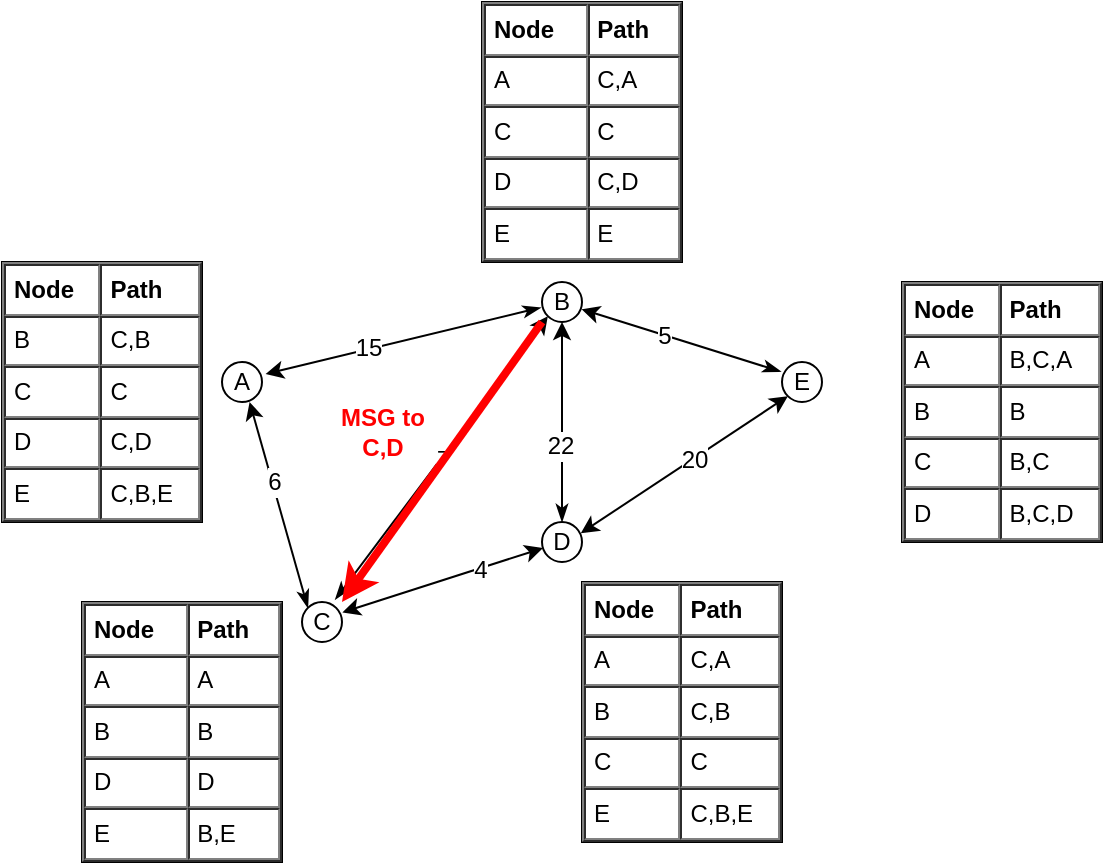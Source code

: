 <mxfile version="12.9.11" type="github">
  <diagram id="sx22odsF3yvGZIQwLneW" name="Page-1">
    <mxGraphModel dx="1422" dy="769" grid="1" gridSize="10" guides="1" tooltips="1" connect="1" arrows="1" fold="1" page="1" pageScale="1" pageWidth="827" pageHeight="1169" math="0" shadow="0">
      <root>
        <mxCell id="0" />
        <mxCell id="1" parent="0" />
        <mxCell id="Yn7ocNPaMwcuOcVTkm1H-1" value="&lt;div&gt;A&lt;/div&gt;" style="ellipse;whiteSpace=wrap;html=1;" parent="1" vertex="1">
          <mxGeometry x="150" y="230" width="20" height="20" as="geometry" />
        </mxCell>
        <mxCell id="Yn7ocNPaMwcuOcVTkm1H-2" value="E" style="ellipse;whiteSpace=wrap;html=1;" parent="1" vertex="1">
          <mxGeometry x="430" y="230" width="20" height="20" as="geometry" />
        </mxCell>
        <mxCell id="Yn7ocNPaMwcuOcVTkm1H-3" value="D" style="ellipse;whiteSpace=wrap;html=1;" parent="1" vertex="1">
          <mxGeometry x="310" y="310" width="20" height="20" as="geometry" />
        </mxCell>
        <mxCell id="Yn7ocNPaMwcuOcVTkm1H-4" value="C" style="ellipse;whiteSpace=wrap;html=1;" parent="1" vertex="1">
          <mxGeometry x="190" y="350" width="20" height="20" as="geometry" />
        </mxCell>
        <mxCell id="Yn7ocNPaMwcuOcVTkm1H-5" value="B" style="ellipse;whiteSpace=wrap;html=1;" parent="1" vertex="1">
          <mxGeometry x="310" y="190" width="20" height="20" as="geometry" />
        </mxCell>
        <mxCell id="Yn7ocNPaMwcuOcVTkm1H-6" value="" style="endArrow=classic;html=1;exitX=0.5;exitY=0;exitDx=0;exitDy=0;entryX=0.5;entryY=1;entryDx=0;entryDy=0;startArrow=classicThin;startFill=1;" parent="1" source="Yn7ocNPaMwcuOcVTkm1H-3" target="Yn7ocNPaMwcuOcVTkm1H-5" edge="1">
          <mxGeometry width="50" height="50" relative="1" as="geometry">
            <mxPoint x="330" y="330" as="sourcePoint" />
            <mxPoint x="380" y="280" as="targetPoint" />
          </mxGeometry>
        </mxCell>
        <mxCell id="Yn7ocNPaMwcuOcVTkm1H-7" value="22" style="text;html=1;align=center;verticalAlign=middle;resizable=0;points=[];labelBackgroundColor=#ffffff;" parent="Yn7ocNPaMwcuOcVTkm1H-6" vertex="1" connectable="0">
          <mxGeometry x="-0.242" y="1" relative="1" as="geometry">
            <mxPoint as="offset" />
          </mxGeometry>
        </mxCell>
        <mxCell id="Yn7ocNPaMwcuOcVTkm1H-8" value="" style="endArrow=classic;html=1;entryX=1.01;entryY=0.26;entryDx=0;entryDy=0;entryPerimeter=0;startArrow=classic;startFill=1;" parent="1" source="Yn7ocNPaMwcuOcVTkm1H-3" target="Yn7ocNPaMwcuOcVTkm1H-4" edge="1">
          <mxGeometry width="50" height="50" relative="1" as="geometry">
            <mxPoint x="330" y="320" as="sourcePoint" />
            <mxPoint x="330" y="220" as="targetPoint" />
          </mxGeometry>
        </mxCell>
        <mxCell id="Yn7ocNPaMwcuOcVTkm1H-9" value="4" style="text;html=1;align=center;verticalAlign=middle;resizable=0;points=[];labelBackgroundColor=#ffffff;" parent="Yn7ocNPaMwcuOcVTkm1H-8" vertex="1" connectable="0">
          <mxGeometry x="-0.362" y="1" relative="1" as="geometry">
            <mxPoint as="offset" />
          </mxGeometry>
        </mxCell>
        <mxCell id="Yn7ocNPaMwcuOcVTkm1H-10" value="" style="endArrow=classic;html=1;exitX=0.97;exitY=0.28;exitDx=0;exitDy=0;entryX=0;entryY=1;entryDx=0;entryDy=0;exitPerimeter=0;startArrow=classic;startFill=1;" parent="1" source="Yn7ocNPaMwcuOcVTkm1H-3" target="Yn7ocNPaMwcuOcVTkm1H-2" edge="1">
          <mxGeometry width="50" height="50" relative="1" as="geometry">
            <mxPoint x="340" y="330" as="sourcePoint" />
            <mxPoint x="340" y="230" as="targetPoint" />
          </mxGeometry>
        </mxCell>
        <mxCell id="Yn7ocNPaMwcuOcVTkm1H-11" value="&lt;div&gt;20&lt;/div&gt;" style="text;html=1;align=center;verticalAlign=middle;resizable=0;points=[];labelBackgroundColor=#ffffff;" parent="Yn7ocNPaMwcuOcVTkm1H-10" vertex="1" connectable="0">
          <mxGeometry x="0.08" relative="1" as="geometry">
            <mxPoint as="offset" />
          </mxGeometry>
        </mxCell>
        <mxCell id="Yn7ocNPaMwcuOcVTkm1H-12" value="" style="endArrow=classic;html=1;exitX=-0.03;exitY=0.24;exitDx=0;exitDy=0;entryX=0.99;entryY=0.68;entryDx=0;entryDy=0;startArrow=classicThin;startFill=1;exitPerimeter=0;entryPerimeter=0;" parent="1" source="Yn7ocNPaMwcuOcVTkm1H-2" target="Yn7ocNPaMwcuOcVTkm1H-5" edge="1">
          <mxGeometry width="50" height="50" relative="1" as="geometry">
            <mxPoint x="330" y="320" as="sourcePoint" />
            <mxPoint x="330" y="220" as="targetPoint" />
          </mxGeometry>
        </mxCell>
        <mxCell id="Yn7ocNPaMwcuOcVTkm1H-13" value="5" style="text;html=1;align=center;verticalAlign=middle;resizable=0;points=[];labelBackgroundColor=#ffffff;" parent="Yn7ocNPaMwcuOcVTkm1H-12" vertex="1" connectable="0">
          <mxGeometry x="0.183" relative="1" as="geometry">
            <mxPoint as="offset" />
          </mxGeometry>
        </mxCell>
        <mxCell id="Yn7ocNPaMwcuOcVTkm1H-14" value="7" style="endArrow=classic;html=1;exitX=0.83;exitY=-0.06;exitDx=0;exitDy=0;entryX=0;entryY=1;entryDx=0;entryDy=0;startArrow=classicThin;startFill=1;exitPerimeter=0;" parent="1" source="Yn7ocNPaMwcuOcVTkm1H-4" target="Yn7ocNPaMwcuOcVTkm1H-5" edge="1">
          <mxGeometry width="50" height="50" relative="1" as="geometry">
            <mxPoint x="340" y="330" as="sourcePoint" />
            <mxPoint x="340" y="230" as="targetPoint" />
          </mxGeometry>
        </mxCell>
        <mxCell id="Yn7ocNPaMwcuOcVTkm1H-15" value="" style="endArrow=classic;html=1;exitX=0;exitY=0;exitDx=0;exitDy=0;entryX=0.69;entryY=1;entryDx=0;entryDy=0;startArrow=classicThin;startFill=1;entryPerimeter=0;" parent="1" source="Yn7ocNPaMwcuOcVTkm1H-4" target="Yn7ocNPaMwcuOcVTkm1H-1" edge="1">
          <mxGeometry width="50" height="50" relative="1" as="geometry">
            <mxPoint x="350" y="340" as="sourcePoint" />
            <mxPoint x="350" y="240" as="targetPoint" />
          </mxGeometry>
        </mxCell>
        <mxCell id="Yn7ocNPaMwcuOcVTkm1H-16" value="6" style="text;html=1;align=center;verticalAlign=middle;resizable=0;points=[];labelBackgroundColor=#ffffff;" parent="Yn7ocNPaMwcuOcVTkm1H-15" vertex="1" connectable="0">
          <mxGeometry x="0.224" y="-1" relative="1" as="geometry">
            <mxPoint as="offset" />
          </mxGeometry>
        </mxCell>
        <mxCell id="Yn7ocNPaMwcuOcVTkm1H-17" value="" style="endArrow=classic;html=1;exitX=-0.03;exitY=0.64;exitDx=0;exitDy=0;entryX=1.09;entryY=0.3;entryDx=0;entryDy=0;startArrow=classicThin;startFill=1;entryPerimeter=0;exitPerimeter=0;" parent="1" source="Yn7ocNPaMwcuOcVTkm1H-5" target="Yn7ocNPaMwcuOcVTkm1H-1" edge="1">
          <mxGeometry width="50" height="50" relative="1" as="geometry">
            <mxPoint x="360" y="350" as="sourcePoint" />
            <mxPoint x="360" y="250" as="targetPoint" />
          </mxGeometry>
        </mxCell>
        <mxCell id="Yn7ocNPaMwcuOcVTkm1H-18" value="15" style="text;html=1;align=center;verticalAlign=middle;resizable=0;points=[];labelBackgroundColor=#ffffff;" parent="Yn7ocNPaMwcuOcVTkm1H-17" vertex="1" connectable="0">
          <mxGeometry x="0.254" y="-1" relative="1" as="geometry">
            <mxPoint as="offset" />
          </mxGeometry>
        </mxCell>
        <mxCell id="Yn7ocNPaMwcuOcVTkm1H-19" value="&lt;table style=&quot;font-size: 1em ; width: 100% ; height: 100%&quot; cellspacing=&quot;0&quot; cellpadding=&quot;4&quot; border=&quot;1&quot;&gt;&lt;tbody&gt;&lt;tr&gt;&lt;th&gt;Node&lt;br&gt;&lt;/th&gt;&lt;th&gt;Path&lt;br&gt;&lt;/th&gt;&lt;/tr&gt;&lt;tr&gt;&lt;td&gt;A&lt;br&gt;&lt;/td&gt;&lt;td&gt;B,C,A&lt;br&gt;&lt;/td&gt;&lt;/tr&gt;&lt;tr&gt;&lt;td&gt;B&lt;br&gt;&lt;/td&gt;&lt;td&gt;B&lt;br&gt;&lt;/td&gt;&lt;/tr&gt;&lt;tr&gt;&lt;td&gt;C&lt;br&gt;&lt;/td&gt;&lt;td&gt;B,C&lt;br&gt;&lt;/td&gt;&lt;/tr&gt;&lt;tr&gt;&lt;td&gt;D&lt;/td&gt;&lt;td&gt;B,C,D&lt;/td&gt;&lt;/tr&gt;&lt;/tbody&gt;&lt;/table&gt; " style="verticalAlign=top;align=left;overflow=fill;fontSize=12;fontFamily=Helvetica;html=1" parent="1" vertex="1">
          <mxGeometry x="490" y="190" width="100" height="130" as="geometry" />
        </mxCell>
        <mxCell id="Yn7ocNPaMwcuOcVTkm1H-20" value="&lt;table style=&quot;font-size: 1em ; width: 100% ; height: 100%&quot; cellspacing=&quot;0&quot; cellpadding=&quot;4&quot; border=&quot;1&quot;&gt;&lt;tbody&gt;&lt;tr&gt;&lt;th&gt;Node&lt;br&gt;&lt;/th&gt;&lt;th&gt;Path&lt;br&gt;&lt;/th&gt;&lt;/tr&gt;&lt;tr&gt;&lt;td&gt;A&lt;br&gt;&lt;/td&gt;&lt;td&gt;C,A&lt;br&gt;&lt;/td&gt;&lt;/tr&gt;&lt;tr&gt;&lt;td&gt;B&lt;br&gt;&lt;/td&gt;&lt;td&gt;C,B&lt;br&gt;&lt;/td&gt;&lt;/tr&gt;&lt;tr&gt;&lt;td&gt;C&lt;br&gt;&lt;/td&gt;&lt;td&gt;C&lt;br&gt;&lt;/td&gt;&lt;/tr&gt;&lt;tr&gt;&lt;td&gt;E&lt;/td&gt;&lt;td&gt;C,B,E&lt;br&gt;&lt;/td&gt;&lt;/tr&gt;&lt;/tbody&gt;&lt;/table&gt; " style="verticalAlign=top;align=left;overflow=fill;fontSize=12;fontFamily=Helvetica;html=1" parent="1" vertex="1">
          <mxGeometry x="330" y="340" width="100" height="130" as="geometry" />
        </mxCell>
        <mxCell id="Yn7ocNPaMwcuOcVTkm1H-21" value="&lt;table style=&quot;font-size: 1em ; width: 100% ; height: 100%&quot; cellspacing=&quot;0&quot; cellpadding=&quot;4&quot; border=&quot;1&quot;&gt;&lt;tbody&gt;&lt;tr&gt;&lt;th&gt;Node&lt;br&gt;&lt;/th&gt;&lt;th&gt;Path&lt;br&gt;&lt;/th&gt;&lt;/tr&gt;&lt;tr&gt;&lt;td&gt;A&lt;br&gt;&lt;/td&gt;&lt;td&gt;C,A&lt;br&gt;&lt;/td&gt;&lt;/tr&gt;&lt;tr&gt;&lt;td&gt;C&lt;br&gt;&lt;/td&gt;&lt;td&gt;C&lt;br&gt;&lt;/td&gt;&lt;/tr&gt;&lt;tr&gt;&lt;td&gt;D&lt;br&gt;&lt;/td&gt;&lt;td&gt;C,D&lt;br&gt;&lt;/td&gt;&lt;/tr&gt;&lt;tr&gt;&lt;td&gt;E&lt;/td&gt;&lt;td&gt;E&lt;/td&gt;&lt;/tr&gt;&lt;/tbody&gt;&lt;/table&gt; " style="verticalAlign=top;align=left;overflow=fill;fontSize=12;fontFamily=Helvetica;html=1" parent="1" vertex="1">
          <mxGeometry x="280" y="50" width="100" height="130" as="geometry" />
        </mxCell>
        <mxCell id="Yn7ocNPaMwcuOcVTkm1H-22" value="&lt;table style=&quot;font-size: 1em ; width: 100% ; height: 100%&quot; cellspacing=&quot;0&quot; cellpadding=&quot;4&quot; border=&quot;1&quot;&gt;&lt;tbody&gt;&lt;tr&gt;&lt;th&gt;Node&lt;br&gt;&lt;/th&gt;&lt;th&gt;Path&lt;/th&gt;&lt;/tr&gt;&lt;tr&gt;&lt;td&gt;B&lt;br&gt;&lt;/td&gt;&lt;td&gt;C,B&lt;br&gt;&lt;/td&gt;&lt;/tr&gt;&lt;tr&gt;&lt;td&gt;C&lt;br&gt;&lt;/td&gt;&lt;td&gt;C&lt;br&gt;&lt;/td&gt;&lt;/tr&gt;&lt;tr&gt;&lt;td&gt;D&lt;br&gt;&lt;/td&gt;&lt;td&gt;C,D&lt;br&gt;&lt;/td&gt;&lt;/tr&gt;&lt;tr&gt;&lt;td&gt;E&lt;/td&gt;&lt;td&gt;C,B,E&lt;/td&gt;&lt;/tr&gt;&lt;/tbody&gt;&lt;/table&gt; " style="verticalAlign=top;align=left;overflow=fill;fontSize=12;fontFamily=Helvetica;html=1" parent="1" vertex="1">
          <mxGeometry x="40" y="180" width="100" height="130" as="geometry" />
        </mxCell>
        <mxCell id="Yn7ocNPaMwcuOcVTkm1H-23" value="&lt;table style=&quot;font-size: 1em ; width: 100% ; height: 100%&quot; cellspacing=&quot;0&quot; cellpadding=&quot;4&quot; border=&quot;1&quot;&gt;&lt;tbody&gt;&lt;tr&gt;&lt;th&gt;Node&lt;br&gt;&lt;/th&gt;&lt;th&gt;Path&lt;/th&gt;&lt;/tr&gt;&lt;tr&gt;&lt;td&gt;A&lt;br&gt;&lt;/td&gt;&lt;td&gt;A&lt;br&gt;&lt;/td&gt;&lt;/tr&gt;&lt;tr&gt;&lt;td&gt;B&lt;br&gt;&lt;/td&gt;&lt;td&gt;B&lt;br&gt;&lt;/td&gt;&lt;/tr&gt;&lt;tr&gt;&lt;td&gt;D&lt;/td&gt;&lt;td&gt;D&lt;br&gt;&lt;/td&gt;&lt;/tr&gt;&lt;tr&gt;&lt;td&gt;E&lt;/td&gt;&lt;td&gt;B,E&lt;/td&gt;&lt;/tr&gt;&lt;/tbody&gt;&lt;/table&gt; " style="verticalAlign=top;align=left;overflow=fill;fontSize=12;fontFamily=Helvetica;html=1" parent="1" vertex="1">
          <mxGeometry x="80" y="350" width="100" height="130" as="geometry" />
        </mxCell>
        <mxCell id="nrM10VmfILlnJ1qNf70L-2" value="" style="endArrow=classic;html=1;strokeColor=#FF0000;targetPerimeterSpacing=0;strokeWidth=4;" parent="1" edge="1">
          <mxGeometry width="50" height="50" relative="1" as="geometry">
            <mxPoint x="310" y="210" as="sourcePoint" />
            <mxPoint x="210" y="350" as="targetPoint" />
          </mxGeometry>
        </mxCell>
        <mxCell id="nrM10VmfILlnJ1qNf70L-3" value="&lt;div&gt;&lt;b&gt;&lt;font color=&quot;#FF0000&quot;&gt;MSG to &lt;br&gt;&lt;/font&gt;&lt;/b&gt;&lt;/div&gt;&lt;div&gt;&lt;b&gt;&lt;font color=&quot;#FF0000&quot;&gt;C,D&lt;/font&gt;&lt;/b&gt;&lt;/div&gt;" style="text;html=1;align=center;verticalAlign=middle;resizable=0;points=[];autosize=1;" parent="1" vertex="1">
          <mxGeometry x="200" y="250" width="60" height="30" as="geometry" />
        </mxCell>
      </root>
    </mxGraphModel>
  </diagram>
</mxfile>
